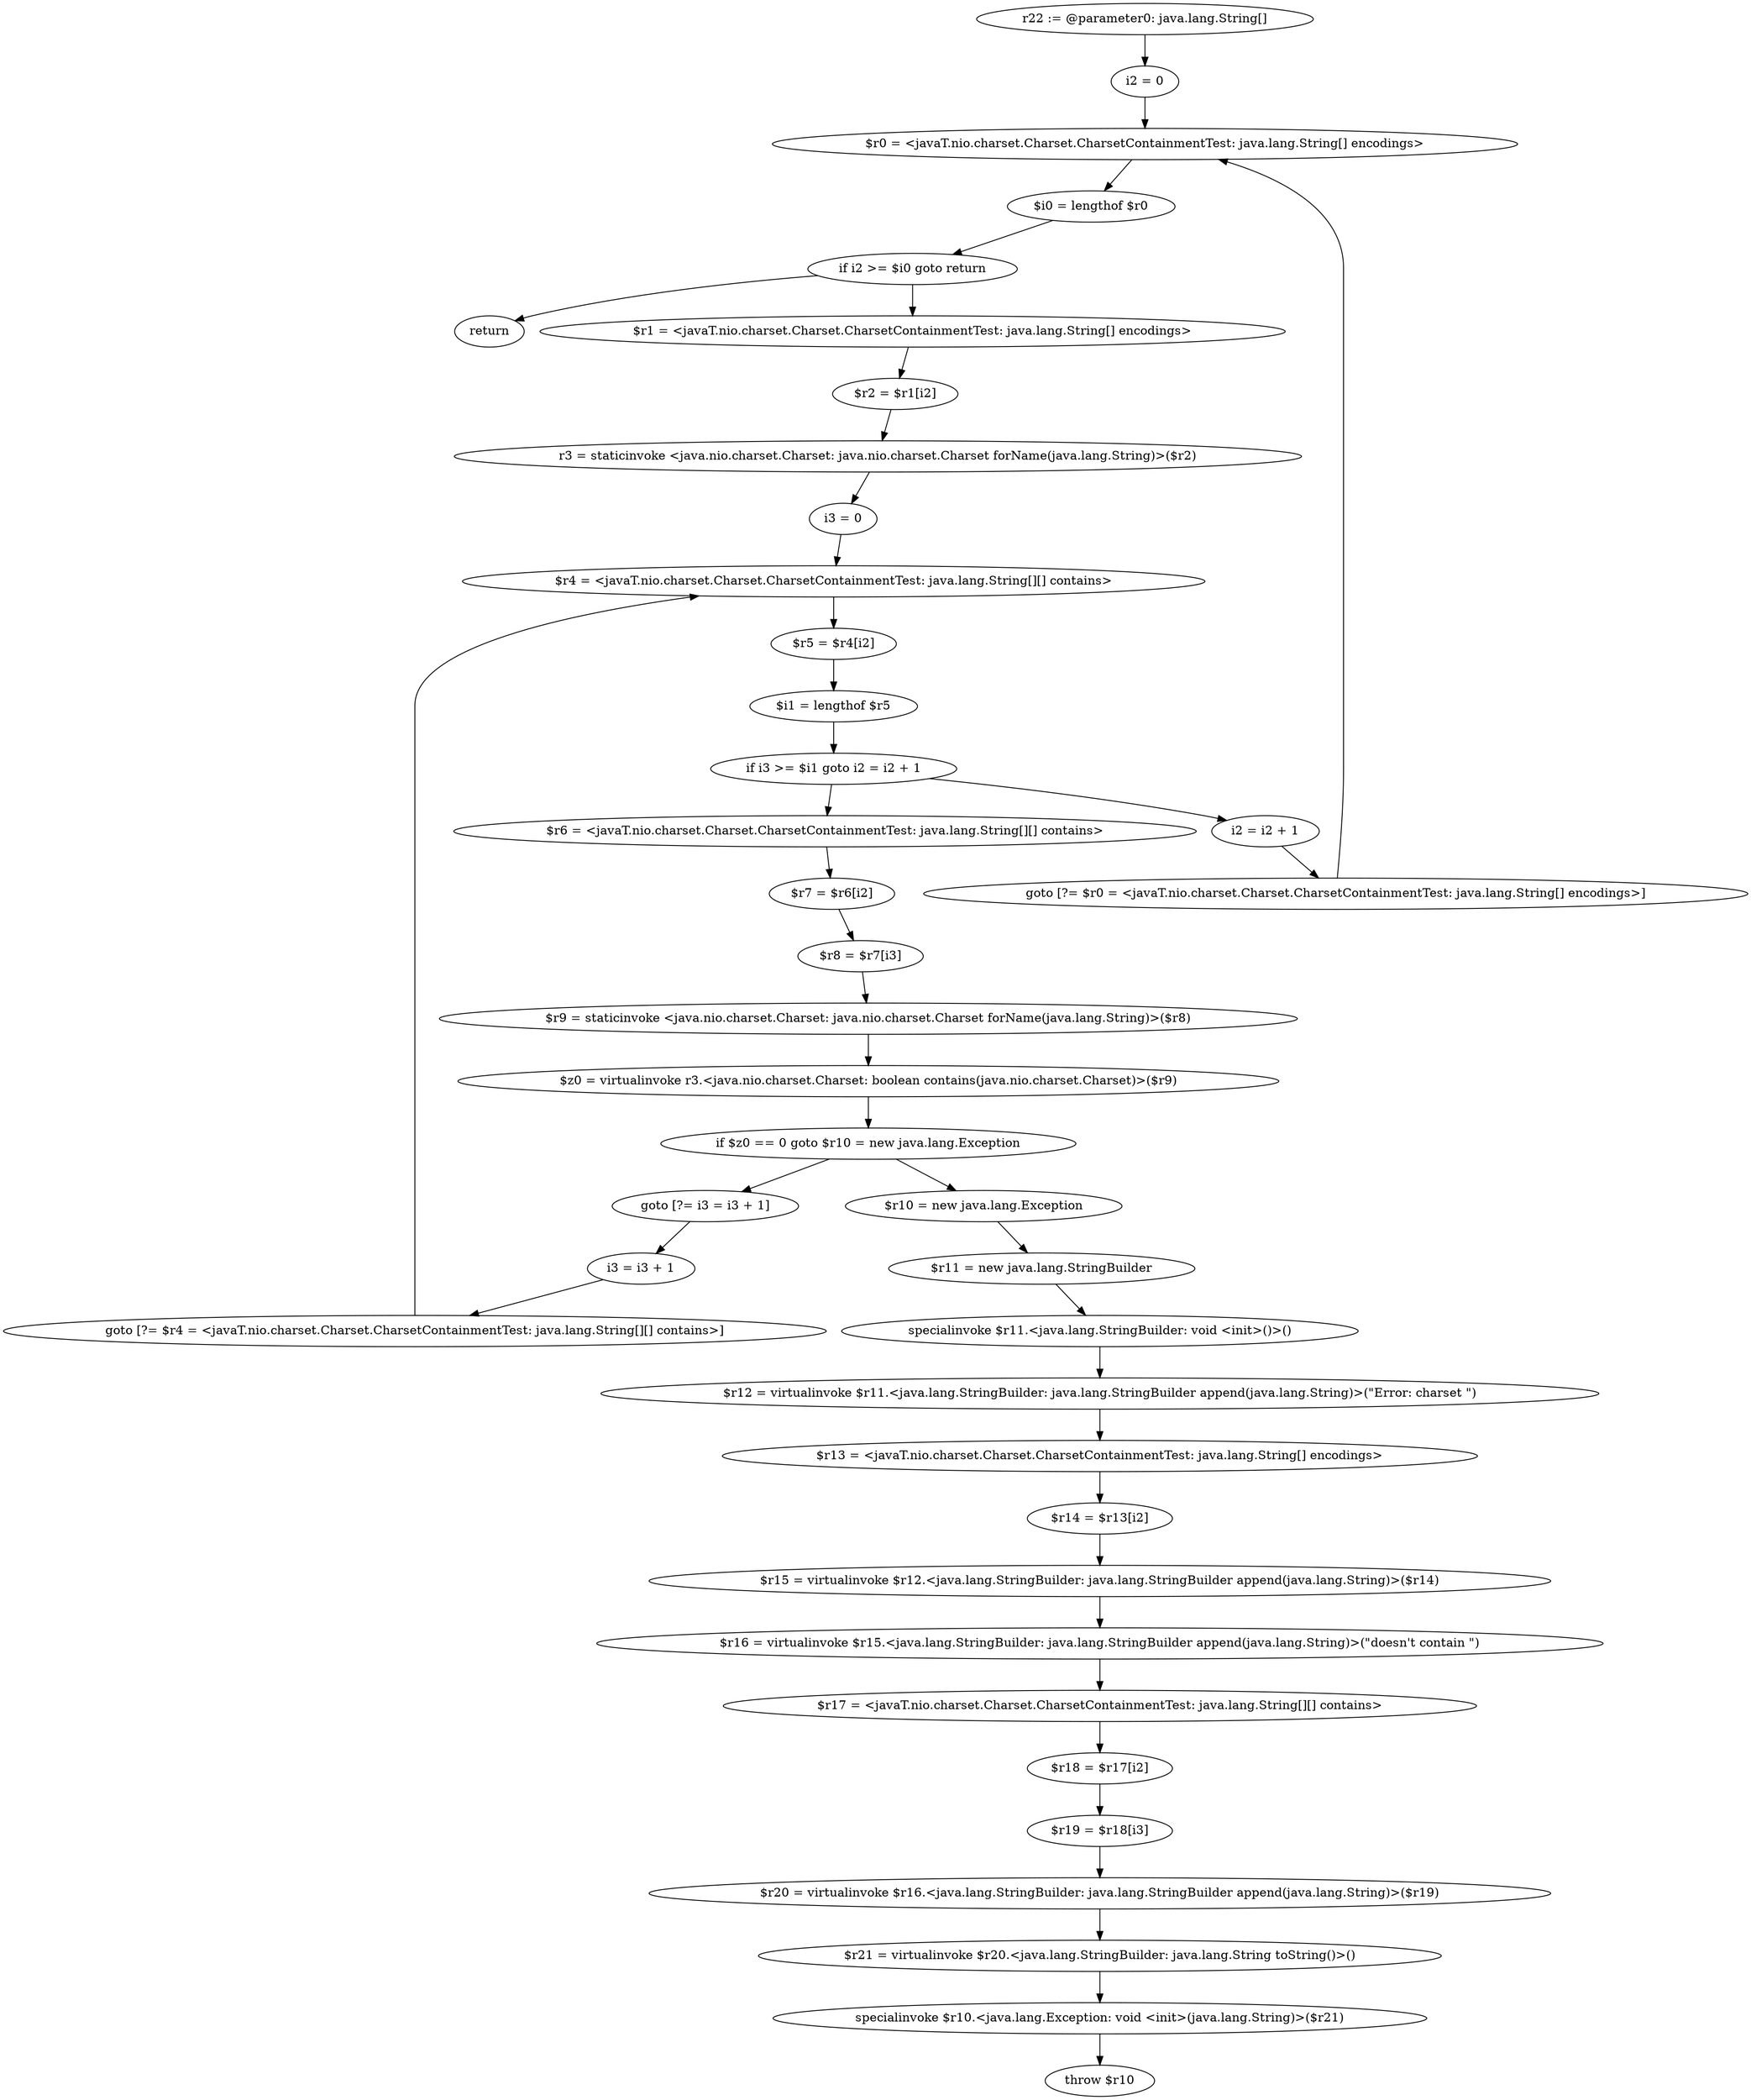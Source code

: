 digraph "unitGraph" {
    "r22 := @parameter0: java.lang.String[]"
    "i2 = 0"
    "$r0 = <javaT.nio.charset.Charset.CharsetContainmentTest: java.lang.String[] encodings>"
    "$i0 = lengthof $r0"
    "if i2 >= $i0 goto return"
    "$r1 = <javaT.nio.charset.Charset.CharsetContainmentTest: java.lang.String[] encodings>"
    "$r2 = $r1[i2]"
    "r3 = staticinvoke <java.nio.charset.Charset: java.nio.charset.Charset forName(java.lang.String)>($r2)"
    "i3 = 0"
    "$r4 = <javaT.nio.charset.Charset.CharsetContainmentTest: java.lang.String[][] contains>"
    "$r5 = $r4[i2]"
    "$i1 = lengthof $r5"
    "if i3 >= $i1 goto i2 = i2 + 1"
    "$r6 = <javaT.nio.charset.Charset.CharsetContainmentTest: java.lang.String[][] contains>"
    "$r7 = $r6[i2]"
    "$r8 = $r7[i3]"
    "$r9 = staticinvoke <java.nio.charset.Charset: java.nio.charset.Charset forName(java.lang.String)>($r8)"
    "$z0 = virtualinvoke r3.<java.nio.charset.Charset: boolean contains(java.nio.charset.Charset)>($r9)"
    "if $z0 == 0 goto $r10 = new java.lang.Exception"
    "goto [?= i3 = i3 + 1]"
    "$r10 = new java.lang.Exception"
    "$r11 = new java.lang.StringBuilder"
    "specialinvoke $r11.<java.lang.StringBuilder: void <init>()>()"
    "$r12 = virtualinvoke $r11.<java.lang.StringBuilder: java.lang.StringBuilder append(java.lang.String)>(\"Error: charset \")"
    "$r13 = <javaT.nio.charset.Charset.CharsetContainmentTest: java.lang.String[] encodings>"
    "$r14 = $r13[i2]"
    "$r15 = virtualinvoke $r12.<java.lang.StringBuilder: java.lang.StringBuilder append(java.lang.String)>($r14)"
    "$r16 = virtualinvoke $r15.<java.lang.StringBuilder: java.lang.StringBuilder append(java.lang.String)>(\"doesn\'t contain \")"
    "$r17 = <javaT.nio.charset.Charset.CharsetContainmentTest: java.lang.String[][] contains>"
    "$r18 = $r17[i2]"
    "$r19 = $r18[i3]"
    "$r20 = virtualinvoke $r16.<java.lang.StringBuilder: java.lang.StringBuilder append(java.lang.String)>($r19)"
    "$r21 = virtualinvoke $r20.<java.lang.StringBuilder: java.lang.String toString()>()"
    "specialinvoke $r10.<java.lang.Exception: void <init>(java.lang.String)>($r21)"
    "throw $r10"
    "i3 = i3 + 1"
    "goto [?= $r4 = <javaT.nio.charset.Charset.CharsetContainmentTest: java.lang.String[][] contains>]"
    "i2 = i2 + 1"
    "goto [?= $r0 = <javaT.nio.charset.Charset.CharsetContainmentTest: java.lang.String[] encodings>]"
    "return"
    "r22 := @parameter0: java.lang.String[]"->"i2 = 0";
    "i2 = 0"->"$r0 = <javaT.nio.charset.Charset.CharsetContainmentTest: java.lang.String[] encodings>";
    "$r0 = <javaT.nio.charset.Charset.CharsetContainmentTest: java.lang.String[] encodings>"->"$i0 = lengthof $r0";
    "$i0 = lengthof $r0"->"if i2 >= $i0 goto return";
    "if i2 >= $i0 goto return"->"$r1 = <javaT.nio.charset.Charset.CharsetContainmentTest: java.lang.String[] encodings>";
    "if i2 >= $i0 goto return"->"return";
    "$r1 = <javaT.nio.charset.Charset.CharsetContainmentTest: java.lang.String[] encodings>"->"$r2 = $r1[i2]";
    "$r2 = $r1[i2]"->"r3 = staticinvoke <java.nio.charset.Charset: java.nio.charset.Charset forName(java.lang.String)>($r2)";
    "r3 = staticinvoke <java.nio.charset.Charset: java.nio.charset.Charset forName(java.lang.String)>($r2)"->"i3 = 0";
    "i3 = 0"->"$r4 = <javaT.nio.charset.Charset.CharsetContainmentTest: java.lang.String[][] contains>";
    "$r4 = <javaT.nio.charset.Charset.CharsetContainmentTest: java.lang.String[][] contains>"->"$r5 = $r4[i2]";
    "$r5 = $r4[i2]"->"$i1 = lengthof $r5";
    "$i1 = lengthof $r5"->"if i3 >= $i1 goto i2 = i2 + 1";
    "if i3 >= $i1 goto i2 = i2 + 1"->"$r6 = <javaT.nio.charset.Charset.CharsetContainmentTest: java.lang.String[][] contains>";
    "if i3 >= $i1 goto i2 = i2 + 1"->"i2 = i2 + 1";
    "$r6 = <javaT.nio.charset.Charset.CharsetContainmentTest: java.lang.String[][] contains>"->"$r7 = $r6[i2]";
    "$r7 = $r6[i2]"->"$r8 = $r7[i3]";
    "$r8 = $r7[i3]"->"$r9 = staticinvoke <java.nio.charset.Charset: java.nio.charset.Charset forName(java.lang.String)>($r8)";
    "$r9 = staticinvoke <java.nio.charset.Charset: java.nio.charset.Charset forName(java.lang.String)>($r8)"->"$z0 = virtualinvoke r3.<java.nio.charset.Charset: boolean contains(java.nio.charset.Charset)>($r9)";
    "$z0 = virtualinvoke r3.<java.nio.charset.Charset: boolean contains(java.nio.charset.Charset)>($r9)"->"if $z0 == 0 goto $r10 = new java.lang.Exception";
    "if $z0 == 0 goto $r10 = new java.lang.Exception"->"goto [?= i3 = i3 + 1]";
    "if $z0 == 0 goto $r10 = new java.lang.Exception"->"$r10 = new java.lang.Exception";
    "goto [?= i3 = i3 + 1]"->"i3 = i3 + 1";
    "$r10 = new java.lang.Exception"->"$r11 = new java.lang.StringBuilder";
    "$r11 = new java.lang.StringBuilder"->"specialinvoke $r11.<java.lang.StringBuilder: void <init>()>()";
    "specialinvoke $r11.<java.lang.StringBuilder: void <init>()>()"->"$r12 = virtualinvoke $r11.<java.lang.StringBuilder: java.lang.StringBuilder append(java.lang.String)>(\"Error: charset \")";
    "$r12 = virtualinvoke $r11.<java.lang.StringBuilder: java.lang.StringBuilder append(java.lang.String)>(\"Error: charset \")"->"$r13 = <javaT.nio.charset.Charset.CharsetContainmentTest: java.lang.String[] encodings>";
    "$r13 = <javaT.nio.charset.Charset.CharsetContainmentTest: java.lang.String[] encodings>"->"$r14 = $r13[i2]";
    "$r14 = $r13[i2]"->"$r15 = virtualinvoke $r12.<java.lang.StringBuilder: java.lang.StringBuilder append(java.lang.String)>($r14)";
    "$r15 = virtualinvoke $r12.<java.lang.StringBuilder: java.lang.StringBuilder append(java.lang.String)>($r14)"->"$r16 = virtualinvoke $r15.<java.lang.StringBuilder: java.lang.StringBuilder append(java.lang.String)>(\"doesn\'t contain \")";
    "$r16 = virtualinvoke $r15.<java.lang.StringBuilder: java.lang.StringBuilder append(java.lang.String)>(\"doesn\'t contain \")"->"$r17 = <javaT.nio.charset.Charset.CharsetContainmentTest: java.lang.String[][] contains>";
    "$r17 = <javaT.nio.charset.Charset.CharsetContainmentTest: java.lang.String[][] contains>"->"$r18 = $r17[i2]";
    "$r18 = $r17[i2]"->"$r19 = $r18[i3]";
    "$r19 = $r18[i3]"->"$r20 = virtualinvoke $r16.<java.lang.StringBuilder: java.lang.StringBuilder append(java.lang.String)>($r19)";
    "$r20 = virtualinvoke $r16.<java.lang.StringBuilder: java.lang.StringBuilder append(java.lang.String)>($r19)"->"$r21 = virtualinvoke $r20.<java.lang.StringBuilder: java.lang.String toString()>()";
    "$r21 = virtualinvoke $r20.<java.lang.StringBuilder: java.lang.String toString()>()"->"specialinvoke $r10.<java.lang.Exception: void <init>(java.lang.String)>($r21)";
    "specialinvoke $r10.<java.lang.Exception: void <init>(java.lang.String)>($r21)"->"throw $r10";
    "i3 = i3 + 1"->"goto [?= $r4 = <javaT.nio.charset.Charset.CharsetContainmentTest: java.lang.String[][] contains>]";
    "goto [?= $r4 = <javaT.nio.charset.Charset.CharsetContainmentTest: java.lang.String[][] contains>]"->"$r4 = <javaT.nio.charset.Charset.CharsetContainmentTest: java.lang.String[][] contains>";
    "i2 = i2 + 1"->"goto [?= $r0 = <javaT.nio.charset.Charset.CharsetContainmentTest: java.lang.String[] encodings>]";
    "goto [?= $r0 = <javaT.nio.charset.Charset.CharsetContainmentTest: java.lang.String[] encodings>]"->"$r0 = <javaT.nio.charset.Charset.CharsetContainmentTest: java.lang.String[] encodings>";
}
